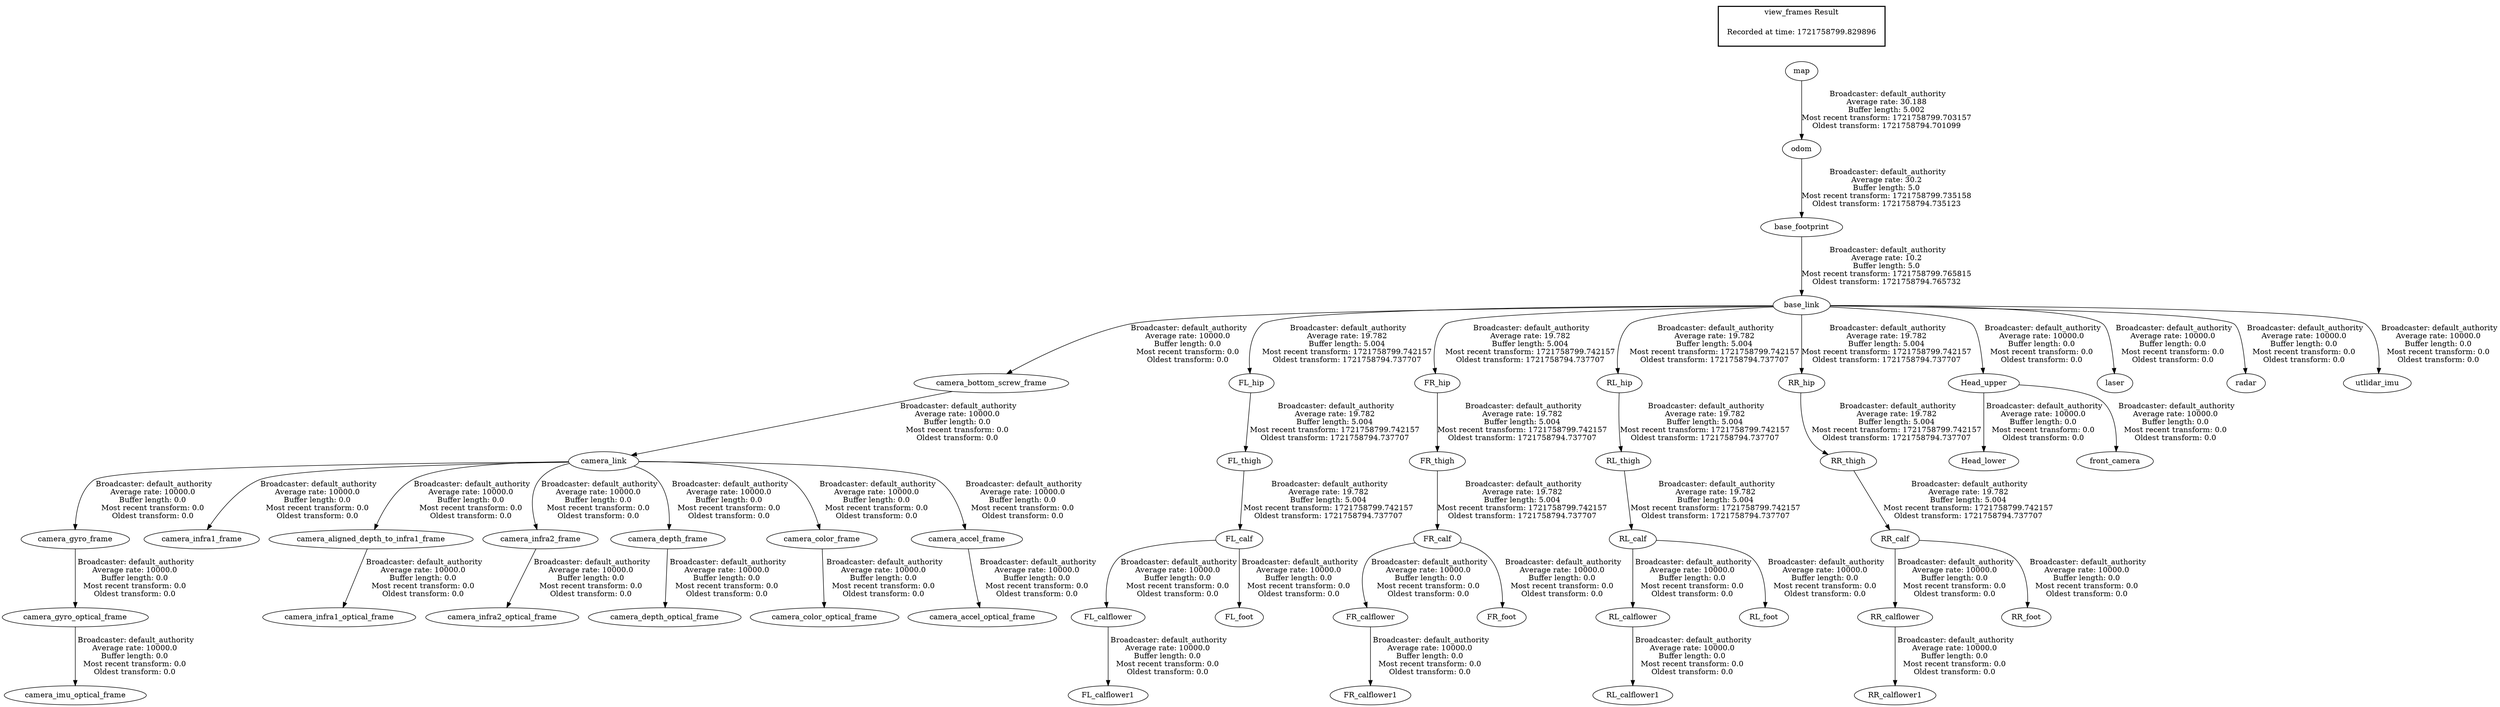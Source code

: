 digraph G {
"map" -> "odom"[label=" Broadcaster: default_authority\nAverage rate: 30.188\nBuffer length: 5.002\nMost recent transform: 1721758799.703157\nOldest transform: 1721758794.701099\n"];
"camera_gyro_optical_frame" -> "camera_imu_optical_frame"[label=" Broadcaster: default_authority\nAverage rate: 10000.0\nBuffer length: 0.0\nMost recent transform: 0.0\nOldest transform: 0.0\n"];
"camera_gyro_frame" -> "camera_gyro_optical_frame"[label=" Broadcaster: default_authority\nAverage rate: 10000.0\nBuffer length: 0.0\nMost recent transform: 0.0\nOldest transform: 0.0\n"];
"odom" -> "base_footprint"[label=" Broadcaster: default_authority\nAverage rate: 30.2\nBuffer length: 5.0\nMost recent transform: 1721758799.735158\nOldest transform: 1721758794.735123\n"];
"camera_link" -> "camera_infra1_frame"[label=" Broadcaster: default_authority\nAverage rate: 10000.0\nBuffer length: 0.0\nMost recent transform: 0.0\nOldest transform: 0.0\n"];
"camera_bottom_screw_frame" -> "camera_link"[label=" Broadcaster: default_authority\nAverage rate: 10000.0\nBuffer length: 0.0\nMost recent transform: 0.0\nOldest transform: 0.0\n"];
"camera_aligned_depth_to_infra1_frame" -> "camera_infra1_optical_frame"[label=" Broadcaster: default_authority\nAverage rate: 10000.0\nBuffer length: 0.0\nMost recent transform: 0.0\nOldest transform: 0.0\n"];
"camera_link" -> "camera_aligned_depth_to_infra1_frame"[label=" Broadcaster: default_authority\nAverage rate: 10000.0\nBuffer length: 0.0\nMost recent transform: 0.0\nOldest transform: 0.0\n"];
"camera_link" -> "camera_infra2_frame"[label=" Broadcaster: default_authority\nAverage rate: 10000.0\nBuffer length: 0.0\nMost recent transform: 0.0\nOldest transform: 0.0\n"];
"camera_infra2_frame" -> "camera_infra2_optical_frame"[label=" Broadcaster: default_authority\nAverage rate: 10000.0\nBuffer length: 0.0\nMost recent transform: 0.0\nOldest transform: 0.0\n"];
"camera_link" -> "camera_depth_frame"[label=" Broadcaster: default_authority\nAverage rate: 10000.0\nBuffer length: 0.0\nMost recent transform: 0.0\nOldest transform: 0.0\n"];
"camera_depth_frame" -> "camera_depth_optical_frame"[label=" Broadcaster: default_authority\nAverage rate: 10000.0\nBuffer length: 0.0\nMost recent transform: 0.0\nOldest transform: 0.0\n"];
"camera_link" -> "camera_color_frame"[label=" Broadcaster: default_authority\nAverage rate: 10000.0\nBuffer length: 0.0\nMost recent transform: 0.0\nOldest transform: 0.0\n"];
"camera_color_frame" -> "camera_color_optical_frame"[label=" Broadcaster: default_authority\nAverage rate: 10000.0\nBuffer length: 0.0\nMost recent transform: 0.0\nOldest transform: 0.0\n"];
"camera_link" -> "camera_accel_frame"[label=" Broadcaster: default_authority\nAverage rate: 10000.0\nBuffer length: 0.0\nMost recent transform: 0.0\nOldest transform: 0.0\n"];
"camera_accel_frame" -> "camera_accel_optical_frame"[label=" Broadcaster: default_authority\nAverage rate: 10000.0\nBuffer length: 0.0\nMost recent transform: 0.0\nOldest transform: 0.0\n"];
"camera_link" -> "camera_gyro_frame"[label=" Broadcaster: default_authority\nAverage rate: 10000.0\nBuffer length: 0.0\nMost recent transform: 0.0\nOldest transform: 0.0\n"];
"FL_thigh" -> "FL_calf"[label=" Broadcaster: default_authority\nAverage rate: 19.782\nBuffer length: 5.004\nMost recent transform: 1721758799.742157\nOldest transform: 1721758794.737707\n"];
"FL_hip" -> "FL_thigh"[label=" Broadcaster: default_authority\nAverage rate: 19.782\nBuffer length: 5.004\nMost recent transform: 1721758799.742157\nOldest transform: 1721758794.737707\n"];
"base_link" -> "FL_hip"[label=" Broadcaster: default_authority\nAverage rate: 19.782\nBuffer length: 5.004\nMost recent transform: 1721758799.742157\nOldest transform: 1721758794.737707\n"];
"base_footprint" -> "base_link"[label=" Broadcaster: default_authority\nAverage rate: 10.2\nBuffer length: 5.0\nMost recent transform: 1721758799.765815\nOldest transform: 1721758794.765732\n"];
"FR_thigh" -> "FR_calf"[label=" Broadcaster: default_authority\nAverage rate: 19.782\nBuffer length: 5.004\nMost recent transform: 1721758799.742157\nOldest transform: 1721758794.737707\n"];
"FR_hip" -> "FR_thigh"[label=" Broadcaster: default_authority\nAverage rate: 19.782\nBuffer length: 5.004\nMost recent transform: 1721758799.742157\nOldest transform: 1721758794.737707\n"];
"base_link" -> "FR_hip"[label=" Broadcaster: default_authority\nAverage rate: 19.782\nBuffer length: 5.004\nMost recent transform: 1721758799.742157\nOldest transform: 1721758794.737707\n"];
"RL_thigh" -> "RL_calf"[label=" Broadcaster: default_authority\nAverage rate: 19.782\nBuffer length: 5.004\nMost recent transform: 1721758799.742157\nOldest transform: 1721758794.737707\n"];
"RL_hip" -> "RL_thigh"[label=" Broadcaster: default_authority\nAverage rate: 19.782\nBuffer length: 5.004\nMost recent transform: 1721758799.742157\nOldest transform: 1721758794.737707\n"];
"base_link" -> "RL_hip"[label=" Broadcaster: default_authority\nAverage rate: 19.782\nBuffer length: 5.004\nMost recent transform: 1721758799.742157\nOldest transform: 1721758794.737707\n"];
"RR_thigh" -> "RR_calf"[label=" Broadcaster: default_authority\nAverage rate: 19.782\nBuffer length: 5.004\nMost recent transform: 1721758799.742157\nOldest transform: 1721758794.737707\n"];
"RR_hip" -> "RR_thigh"[label=" Broadcaster: default_authority\nAverage rate: 19.782\nBuffer length: 5.004\nMost recent transform: 1721758799.742157\nOldest transform: 1721758794.737707\n"];
"base_link" -> "RR_hip"[label=" Broadcaster: default_authority\nAverage rate: 19.782\nBuffer length: 5.004\nMost recent transform: 1721758799.742157\nOldest transform: 1721758794.737707\n"];
"FL_calflower" -> "FL_calflower1"[label=" Broadcaster: default_authority\nAverage rate: 10000.0\nBuffer length: 0.0\nMost recent transform: 0.0\nOldest transform: 0.0\n"];
"FL_calf" -> "FL_calflower"[label=" Broadcaster: default_authority\nAverage rate: 10000.0\nBuffer length: 0.0\nMost recent transform: 0.0\nOldest transform: 0.0\n"];
"FL_calf" -> "FL_foot"[label=" Broadcaster: default_authority\nAverage rate: 10000.0\nBuffer length: 0.0\nMost recent transform: 0.0\nOldest transform: 0.0\n"];
"FR_calflower" -> "FR_calflower1"[label=" Broadcaster: default_authority\nAverage rate: 10000.0\nBuffer length: 0.0\nMost recent transform: 0.0\nOldest transform: 0.0\n"];
"FR_calf" -> "FR_calflower"[label=" Broadcaster: default_authority\nAverage rate: 10000.0\nBuffer length: 0.0\nMost recent transform: 0.0\nOldest transform: 0.0\n"];
"FR_calf" -> "FR_foot"[label=" Broadcaster: default_authority\nAverage rate: 10000.0\nBuffer length: 0.0\nMost recent transform: 0.0\nOldest transform: 0.0\n"];
"Head_upper" -> "Head_lower"[label=" Broadcaster: default_authority\nAverage rate: 10000.0\nBuffer length: 0.0\nMost recent transform: 0.0\nOldest transform: 0.0\n"];
"base_link" -> "Head_upper"[label=" Broadcaster: default_authority\nAverage rate: 10000.0\nBuffer length: 0.0\nMost recent transform: 0.0\nOldest transform: 0.0\n"];
"RL_calflower" -> "RL_calflower1"[label=" Broadcaster: default_authority\nAverage rate: 10000.0\nBuffer length: 0.0\nMost recent transform: 0.0\nOldest transform: 0.0\n"];
"RL_calf" -> "RL_calflower"[label=" Broadcaster: default_authority\nAverage rate: 10000.0\nBuffer length: 0.0\nMost recent transform: 0.0\nOldest transform: 0.0\n"];
"RL_calf" -> "RL_foot"[label=" Broadcaster: default_authority\nAverage rate: 10000.0\nBuffer length: 0.0\nMost recent transform: 0.0\nOldest transform: 0.0\n"];
"RR_calflower" -> "RR_calflower1"[label=" Broadcaster: default_authority\nAverage rate: 10000.0\nBuffer length: 0.0\nMost recent transform: 0.0\nOldest transform: 0.0\n"];
"RR_calf" -> "RR_calflower"[label=" Broadcaster: default_authority\nAverage rate: 10000.0\nBuffer length: 0.0\nMost recent transform: 0.0\nOldest transform: 0.0\n"];
"RR_calf" -> "RR_foot"[label=" Broadcaster: default_authority\nAverage rate: 10000.0\nBuffer length: 0.0\nMost recent transform: 0.0\nOldest transform: 0.0\n"];
"base_link" -> "camera_bottom_screw_frame"[label=" Broadcaster: default_authority\nAverage rate: 10000.0\nBuffer length: 0.0\nMost recent transform: 0.0\nOldest transform: 0.0\n"];
"Head_upper" -> "front_camera"[label=" Broadcaster: default_authority\nAverage rate: 10000.0\nBuffer length: 0.0\nMost recent transform: 0.0\nOldest transform: 0.0\n"];
"base_link" -> "laser"[label=" Broadcaster: default_authority\nAverage rate: 10000.0\nBuffer length: 0.0\nMost recent transform: 0.0\nOldest transform: 0.0\n"];
"base_link" -> "radar"[label=" Broadcaster: default_authority\nAverage rate: 10000.0\nBuffer length: 0.0\nMost recent transform: 0.0\nOldest transform: 0.0\n"];
"base_link" -> "utlidar_imu"[label=" Broadcaster: default_authority\nAverage rate: 10000.0\nBuffer length: 0.0\nMost recent transform: 0.0\nOldest transform: 0.0\n"];
edge [style=invis];
 subgraph cluster_legend { style=bold; color=black; label ="view_frames Result";
"Recorded at time: 1721758799.829896"[ shape=plaintext ] ;
}->"map";
}